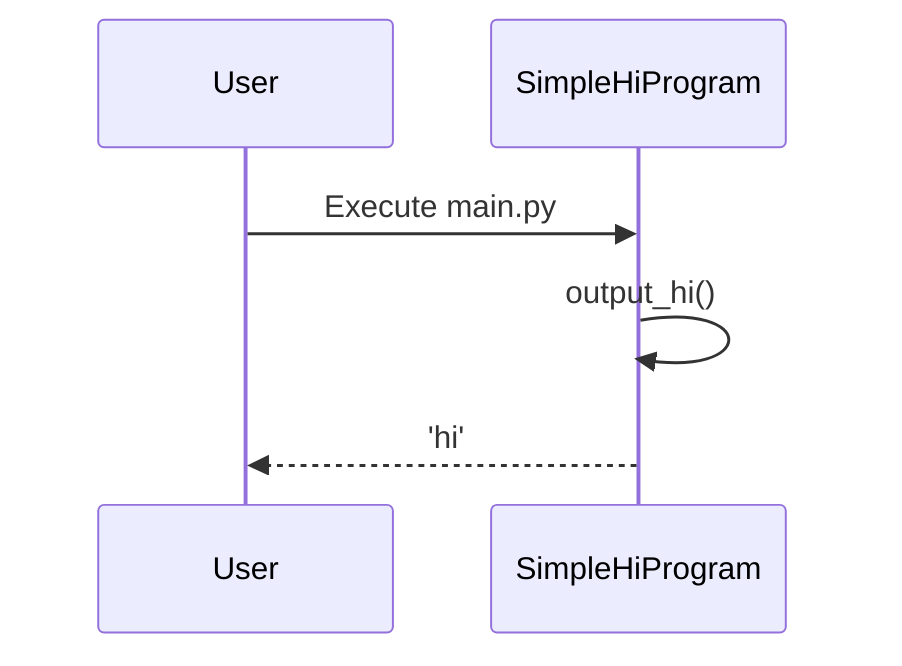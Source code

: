 sequenceDiagram
    participant U as User
    participant SHP as SimpleHiProgram
    U->>SHP: Execute main.py
    SHP->>SHP: output_hi()
    SHP-->>U: 'hi'